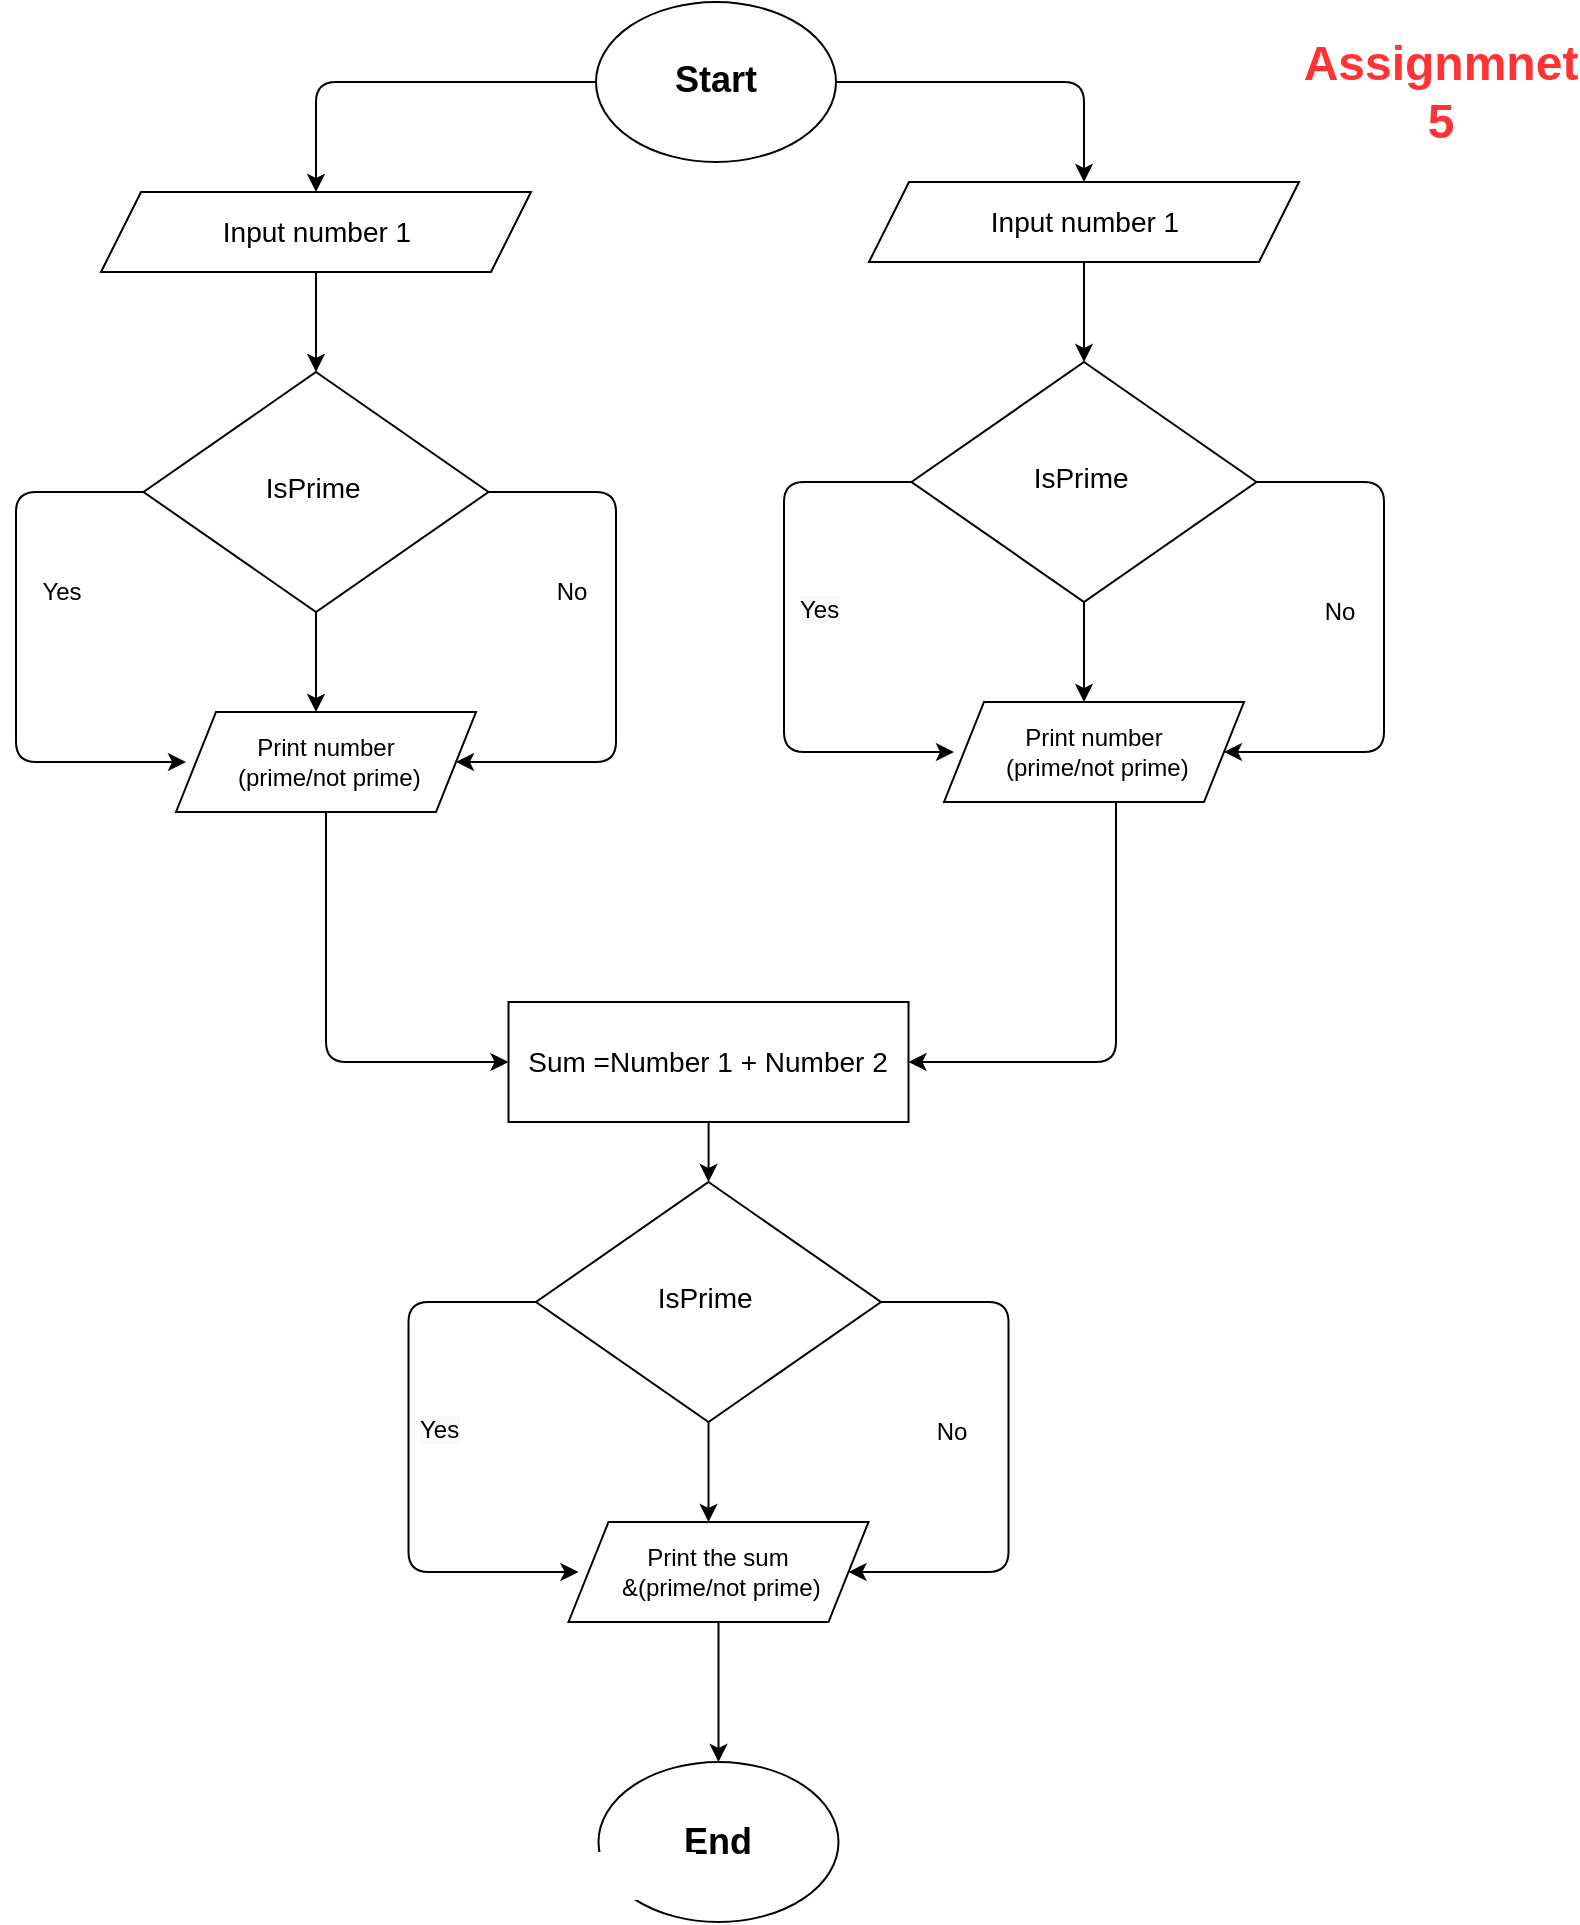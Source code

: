 <mxfile version="14.5.1" type="github">
  <diagram id="C5RBs43oDa-KdzZeNtuy" name="Page-1">
    <mxGraphModel dx="2031" dy="1089" grid="1" gridSize="10" guides="1" tooltips="1" connect="1" arrows="1" fold="1" page="1" pageScale="1" pageWidth="827" pageHeight="1169" math="0" shadow="0">
      <root>
        <mxCell id="WIyWlLk6GJQsqaUBKTNV-0" />
        <mxCell id="WIyWlLk6GJQsqaUBKTNV-1" parent="WIyWlLk6GJQsqaUBKTNV-0" />
        <mxCell id="XA0yocHklrnYQz-wXdVa-0" value="&lt;b style=&quot;line-height: 310%&quot;&gt;&lt;font style=&quot;font-size: 18px&quot;&gt;Start&lt;/font&gt;&lt;/b&gt;" style="ellipse;whiteSpace=wrap;html=1;" vertex="1" parent="WIyWlLk6GJQsqaUBKTNV-1">
          <mxGeometry x="320" y="10" width="120" height="80" as="geometry" />
        </mxCell>
        <mxCell id="XA0yocHklrnYQz-wXdVa-55" value="" style="edgeStyle=orthogonalEdgeStyle;rounded=0;orthogonalLoop=1;jettySize=auto;html=1;" edge="1" parent="WIyWlLk6GJQsqaUBKTNV-1" source="XA0yocHklrnYQz-wXdVa-5" target="XA0yocHklrnYQz-wXdVa-51">
          <mxGeometry relative="1" as="geometry" />
        </mxCell>
        <mxCell id="XA0yocHklrnYQz-wXdVa-5" value="&lt;font style=&quot;font-size: 14px&quot;&gt;Sum =Number 1 + Number 2&lt;/font&gt;" style="rounded=0;whiteSpace=wrap;html=1;" vertex="1" parent="WIyWlLk6GJQsqaUBKTNV-1">
          <mxGeometry x="276.25" y="510" width="200" height="60" as="geometry" />
        </mxCell>
        <mxCell id="XA0yocHklrnYQz-wXdVa-9" value="&lt;font style=&quot;font-size: 18px&quot;&gt;&lt;b&gt;End&lt;/b&gt;&lt;/font&gt;" style="ellipse;whiteSpace=wrap;html=1;" vertex="1" parent="WIyWlLk6GJQsqaUBKTNV-1">
          <mxGeometry x="321.25" y="890" width="120" height="80" as="geometry" />
        </mxCell>
        <mxCell id="XA0yocHklrnYQz-wXdVa-10" value="&lt;div style=&quot;padding: 0px ; margin: 0px ; color: transparent ; position: absolute ; cursor: text ; font-family: sans-serif ; background-color: rgb(255 , 255 , 255) ; left: 120.042px ; top: 925.029px ; font-size: 20px ; transform: scalex(1.055)&quot;&gt;le &lt;/div&gt;&lt;div style=&quot;padding: 0px ; margin: 0px ; color: transparent ; position: absolute ; cursor: text ; font-family: sans-serif ; background-color: rgb(255 , 255 , 255) ; left: 231.75px ; top: 926.213px ; font-size: 20px ; transform: scalex(0.954)&quot;&gt;Assignment &lt;/div&gt;&lt;div style=&quot;padding: 0px ; margin: 0px ; color: transparent ; position: absolute ; cursor: text ; font-family: sans-serif ; background-color: rgb(255 , 255 , 255) ; left: 336.8px ; top: 926.213px ; font-size: 20px&quot;&gt;3&lt;/div&gt;" style="text;html=1;strokeColor=none;fillColor=none;align=center;verticalAlign=middle;whiteSpace=wrap;rounded=0;" vertex="1" parent="WIyWlLk6GJQsqaUBKTNV-1">
          <mxGeometry x="640" y="30" width="110" height="40" as="geometry" />
        </mxCell>
        <mxCell id="XA0yocHklrnYQz-wXdVa-11" value="&lt;b&gt;&lt;font color=&quot;#ff3333&quot; style=&quot;font-size: 24px&quot;&gt;Assignmnet 5&lt;/font&gt;&lt;/b&gt;" style="text;html=1;strokeColor=none;fillColor=none;align=center;verticalAlign=middle;whiteSpace=wrap;rounded=0;" vertex="1" parent="WIyWlLk6GJQsqaUBKTNV-1">
          <mxGeometry x="675" y="30" width="135" height="50" as="geometry" />
        </mxCell>
        <mxCell id="XA0yocHklrnYQz-wXdVa-15" value="&lt;font style=&quot;font-size: 14px&quot;&gt;Input number 1&lt;br&gt;&lt;/font&gt;" style="shape=parallelogram;perimeter=parallelogramPerimeter;whiteSpace=wrap;html=1;fixedSize=1;" vertex="1" parent="WIyWlLk6GJQsqaUBKTNV-1">
          <mxGeometry x="72.5" y="105" width="215" height="40" as="geometry" />
        </mxCell>
        <mxCell id="XA0yocHklrnYQz-wXdVa-16" value="Print number&lt;br&gt;&amp;nbsp;(prime/not prime)" style="shape=parallelogram;perimeter=parallelogramPerimeter;whiteSpace=wrap;html=1;fixedSize=1;" vertex="1" parent="WIyWlLk6GJQsqaUBKTNV-1">
          <mxGeometry x="110" y="365" width="150" height="50" as="geometry" />
        </mxCell>
        <mxCell id="XA0yocHklrnYQz-wXdVa-17" value="&lt;font style=&quot;font-size: 14px&quot;&gt;IsPrime&amp;nbsp;&lt;/font&gt;" style="rhombus;whiteSpace=wrap;html=1;shadow=0;fontFamily=Helvetica;fontSize=12;align=center;strokeWidth=1;spacing=6;spacingTop=-4;" vertex="1" parent="WIyWlLk6GJQsqaUBKTNV-1">
          <mxGeometry x="93.75" y="195" width="172.5" height="120" as="geometry" />
        </mxCell>
        <mxCell id="XA0yocHklrnYQz-wXdVa-18" value="" style="endArrow=classic;html=1;exitX=0.5;exitY=1;exitDx=0;exitDy=0;" edge="1" parent="WIyWlLk6GJQsqaUBKTNV-1" source="XA0yocHklrnYQz-wXdVa-15" target="XA0yocHklrnYQz-wXdVa-17">
          <mxGeometry width="50" height="50" relative="1" as="geometry">
            <mxPoint x="300" y="385" as="sourcePoint" />
            <mxPoint x="350" y="335" as="targetPoint" />
          </mxGeometry>
        </mxCell>
        <mxCell id="XA0yocHklrnYQz-wXdVa-19" value="" style="endArrow=classic;html=1;exitX=0.5;exitY=1;exitDx=0;exitDy=0;" edge="1" parent="WIyWlLk6GJQsqaUBKTNV-1" source="XA0yocHklrnYQz-wXdVa-17">
          <mxGeometry width="50" height="50" relative="1" as="geometry">
            <mxPoint x="300" y="375" as="sourcePoint" />
            <mxPoint x="180" y="365" as="targetPoint" />
          </mxGeometry>
        </mxCell>
        <mxCell id="XA0yocHklrnYQz-wXdVa-25" value="" style="edgeStyle=segmentEdgeStyle;endArrow=classic;html=1;entryX=0;entryY=0.5;entryDx=0;entryDy=0;exitX=0;exitY=0.5;exitDx=0;exitDy=0;" edge="1" parent="WIyWlLk6GJQsqaUBKTNV-1" source="XA0yocHklrnYQz-wXdVa-17">
          <mxGeometry width="50" height="50" relative="1" as="geometry">
            <mxPoint x="90" y="255" as="sourcePoint" />
            <mxPoint x="115" y="390" as="targetPoint" />
            <Array as="points">
              <mxPoint x="30" y="255" />
              <mxPoint x="30" y="390" />
            </Array>
          </mxGeometry>
        </mxCell>
        <mxCell id="XA0yocHklrnYQz-wXdVa-26" value="" style="edgeStyle=segmentEdgeStyle;endArrow=classic;html=1;exitX=1;exitY=0.5;exitDx=0;exitDy=0;" edge="1" parent="WIyWlLk6GJQsqaUBKTNV-1" source="XA0yocHklrnYQz-wXdVa-17">
          <mxGeometry width="50" height="50" relative="1" as="geometry">
            <mxPoint x="305" y="545" as="sourcePoint" />
            <mxPoint x="250" y="390" as="targetPoint" />
            <Array as="points">
              <mxPoint x="330" y="255" />
              <mxPoint x="330" y="390" />
            </Array>
          </mxGeometry>
        </mxCell>
        <mxCell id="XA0yocHklrnYQz-wXdVa-33" value="&lt;font style=&quot;font-size: 14px&quot;&gt;Input number 1&lt;br&gt;&lt;/font&gt;" style="shape=parallelogram;perimeter=parallelogramPerimeter;whiteSpace=wrap;html=1;fixedSize=1;" vertex="1" parent="WIyWlLk6GJQsqaUBKTNV-1">
          <mxGeometry x="456.5" y="100" width="215" height="40" as="geometry" />
        </mxCell>
        <mxCell id="XA0yocHklrnYQz-wXdVa-34" value="Print number&lt;br&gt;&amp;nbsp;(prime/not prime)" style="shape=parallelogram;perimeter=parallelogramPerimeter;whiteSpace=wrap;html=1;fixedSize=1;" vertex="1" parent="WIyWlLk6GJQsqaUBKTNV-1">
          <mxGeometry x="494" y="360" width="150" height="50" as="geometry" />
        </mxCell>
        <mxCell id="XA0yocHklrnYQz-wXdVa-35" value="&lt;font style=&quot;font-size: 14px&quot;&gt;IsPrime&amp;nbsp;&lt;/font&gt;" style="rhombus;whiteSpace=wrap;html=1;shadow=0;fontFamily=Helvetica;fontSize=12;align=center;strokeWidth=1;spacing=6;spacingTop=-4;" vertex="1" parent="WIyWlLk6GJQsqaUBKTNV-1">
          <mxGeometry x="477.75" y="190" width="172.5" height="120" as="geometry" />
        </mxCell>
        <mxCell id="XA0yocHklrnYQz-wXdVa-36" value="" style="endArrow=classic;html=1;exitX=0.5;exitY=1;exitDx=0;exitDy=0;" edge="1" parent="WIyWlLk6GJQsqaUBKTNV-1" source="XA0yocHklrnYQz-wXdVa-33" target="XA0yocHklrnYQz-wXdVa-35">
          <mxGeometry width="50" height="50" relative="1" as="geometry">
            <mxPoint x="684" y="380" as="sourcePoint" />
            <mxPoint x="734" y="330" as="targetPoint" />
          </mxGeometry>
        </mxCell>
        <mxCell id="XA0yocHklrnYQz-wXdVa-37" value="" style="endArrow=classic;html=1;exitX=0.5;exitY=1;exitDx=0;exitDy=0;" edge="1" parent="WIyWlLk6GJQsqaUBKTNV-1" source="XA0yocHklrnYQz-wXdVa-35">
          <mxGeometry width="50" height="50" relative="1" as="geometry">
            <mxPoint x="684" y="370" as="sourcePoint" />
            <mxPoint x="564" y="360" as="targetPoint" />
          </mxGeometry>
        </mxCell>
        <mxCell id="XA0yocHklrnYQz-wXdVa-38" value="" style="edgeStyle=segmentEdgeStyle;endArrow=classic;html=1;entryX=0;entryY=0.5;entryDx=0;entryDy=0;exitX=0;exitY=0.5;exitDx=0;exitDy=0;" edge="1" parent="WIyWlLk6GJQsqaUBKTNV-1" source="XA0yocHklrnYQz-wXdVa-35">
          <mxGeometry width="50" height="50" relative="1" as="geometry">
            <mxPoint x="474" y="250" as="sourcePoint" />
            <mxPoint x="499" y="385" as="targetPoint" />
            <Array as="points">
              <mxPoint x="414" y="250" />
              <mxPoint x="414" y="385" />
            </Array>
          </mxGeometry>
        </mxCell>
        <mxCell id="XA0yocHklrnYQz-wXdVa-39" value="" style="edgeStyle=segmentEdgeStyle;endArrow=classic;html=1;exitX=1;exitY=0.5;exitDx=0;exitDy=0;" edge="1" parent="WIyWlLk6GJQsqaUBKTNV-1" source="XA0yocHklrnYQz-wXdVa-35">
          <mxGeometry width="50" height="50" relative="1" as="geometry">
            <mxPoint x="689" y="540" as="sourcePoint" />
            <mxPoint x="634" y="385" as="targetPoint" />
            <Array as="points">
              <mxPoint x="714" y="250" />
              <mxPoint x="714" y="385" />
            </Array>
          </mxGeometry>
        </mxCell>
        <mxCell id="XA0yocHklrnYQz-wXdVa-43" value="" style="edgeStyle=segmentEdgeStyle;endArrow=classic;html=1;exitX=0.5;exitY=1;exitDx=0;exitDy=0;entryX=0;entryY=0.5;entryDx=0;entryDy=0;" edge="1" parent="WIyWlLk6GJQsqaUBKTNV-1" source="XA0yocHklrnYQz-wXdVa-16" target="XA0yocHklrnYQz-wXdVa-5">
          <mxGeometry width="50" height="50" relative="1" as="geometry">
            <mxPoint x="160" y="560" as="sourcePoint" />
            <mxPoint x="210" y="510" as="targetPoint" />
            <Array as="points">
              <mxPoint x="185" y="540" />
            </Array>
          </mxGeometry>
        </mxCell>
        <mxCell id="XA0yocHklrnYQz-wXdVa-44" value="" style="edgeStyle=segmentEdgeStyle;endArrow=classic;html=1;entryX=1;entryY=0.5;entryDx=0;entryDy=0;" edge="1" parent="WIyWlLk6GJQsqaUBKTNV-1" source="XA0yocHklrnYQz-wXdVa-34" target="XA0yocHklrnYQz-wXdVa-5">
          <mxGeometry width="50" height="50" relative="1" as="geometry">
            <mxPoint x="530" y="540" as="sourcePoint" />
            <mxPoint x="490" y="550" as="targetPoint" />
            <Array as="points">
              <mxPoint x="580" y="540" />
            </Array>
          </mxGeometry>
        </mxCell>
        <mxCell id="XA0yocHklrnYQz-wXdVa-56" style="edgeStyle=orthogonalEdgeStyle;rounded=0;orthogonalLoop=1;jettySize=auto;html=1;entryX=0.5;entryY=0;entryDx=0;entryDy=0;" edge="1" parent="WIyWlLk6GJQsqaUBKTNV-1" source="XA0yocHklrnYQz-wXdVa-50" target="XA0yocHklrnYQz-wXdVa-9">
          <mxGeometry relative="1" as="geometry" />
        </mxCell>
        <mxCell id="XA0yocHklrnYQz-wXdVa-50" value="Print the sum&lt;br&gt;&amp;nbsp;&amp;amp;(prime/not prime)" style="shape=parallelogram;perimeter=parallelogramPerimeter;whiteSpace=wrap;html=1;fixedSize=1;" vertex="1" parent="WIyWlLk6GJQsqaUBKTNV-1">
          <mxGeometry x="306.25" y="770" width="150" height="50" as="geometry" />
        </mxCell>
        <mxCell id="XA0yocHklrnYQz-wXdVa-51" value="&lt;font style=&quot;font-size: 14px&quot;&gt;IsPrime&amp;nbsp;&lt;/font&gt;" style="rhombus;whiteSpace=wrap;html=1;shadow=0;fontFamily=Helvetica;fontSize=12;align=center;strokeWidth=1;spacing=6;spacingTop=-4;" vertex="1" parent="WIyWlLk6GJQsqaUBKTNV-1">
          <mxGeometry x="290" y="600" width="172.5" height="120" as="geometry" />
        </mxCell>
        <mxCell id="XA0yocHklrnYQz-wXdVa-52" value="" style="endArrow=classic;html=1;exitX=0.5;exitY=1;exitDx=0;exitDy=0;" edge="1" parent="WIyWlLk6GJQsqaUBKTNV-1" source="XA0yocHklrnYQz-wXdVa-51">
          <mxGeometry width="50" height="50" relative="1" as="geometry">
            <mxPoint x="496.25" y="780" as="sourcePoint" />
            <mxPoint x="376.25" y="770" as="targetPoint" />
          </mxGeometry>
        </mxCell>
        <mxCell id="XA0yocHklrnYQz-wXdVa-53" value="" style="edgeStyle=segmentEdgeStyle;endArrow=classic;html=1;entryX=0;entryY=0.5;entryDx=0;entryDy=0;exitX=0;exitY=0.5;exitDx=0;exitDy=0;" edge="1" parent="WIyWlLk6GJQsqaUBKTNV-1" source="XA0yocHklrnYQz-wXdVa-51">
          <mxGeometry width="50" height="50" relative="1" as="geometry">
            <mxPoint x="286.25" y="660" as="sourcePoint" />
            <mxPoint x="311.25" y="795" as="targetPoint" />
            <Array as="points">
              <mxPoint x="226.25" y="660" />
              <mxPoint x="226.25" y="795" />
            </Array>
          </mxGeometry>
        </mxCell>
        <mxCell id="XA0yocHklrnYQz-wXdVa-54" value="" style="edgeStyle=segmentEdgeStyle;endArrow=classic;html=1;exitX=1;exitY=0.5;exitDx=0;exitDy=0;" edge="1" parent="WIyWlLk6GJQsqaUBKTNV-1" source="XA0yocHklrnYQz-wXdVa-51">
          <mxGeometry width="50" height="50" relative="1" as="geometry">
            <mxPoint x="501.25" y="950" as="sourcePoint" />
            <mxPoint x="446.25" y="795" as="targetPoint" />
            <Array as="points">
              <mxPoint x="526.25" y="660" />
              <mxPoint x="526.25" y="795" />
            </Array>
          </mxGeometry>
        </mxCell>
        <mxCell id="XA0yocHklrnYQz-wXdVa-57" value="Yes" style="text;html=1;strokeColor=none;fillColor=none;align=center;verticalAlign=middle;whiteSpace=wrap;rounded=0;" vertex="1" parent="WIyWlLk6GJQsqaUBKTNV-1">
          <mxGeometry x="32.5" y="295" width="40" height="20" as="geometry" />
        </mxCell>
        <mxCell id="XA0yocHklrnYQz-wXdVa-58" value="&lt;span style=&quot;color: rgb(0, 0, 0); font-family: helvetica; font-size: 12px; font-style: normal; font-weight: 400; letter-spacing: normal; text-align: center; text-indent: 0px; text-transform: none; word-spacing: 0px; background-color: rgb(248, 249, 250); display: inline; float: none;&quot;&gt;Yes&lt;/span&gt;" style="text;whiteSpace=wrap;html=1;" vertex="1" parent="WIyWlLk6GJQsqaUBKTNV-1">
          <mxGeometry x="420" y="300" width="50" height="30" as="geometry" />
        </mxCell>
        <mxCell id="XA0yocHklrnYQz-wXdVa-59" value="&lt;span style=&quot;color: rgb(0, 0, 0); font-family: helvetica; font-size: 12px; font-style: normal; font-weight: 400; letter-spacing: normal; text-align: center; text-indent: 0px; text-transform: none; word-spacing: 0px; background-color: rgb(248, 249, 250); display: inline; float: none;&quot;&gt;Yes&lt;/span&gt;" style="text;whiteSpace=wrap;html=1;" vertex="1" parent="WIyWlLk6GJQsqaUBKTNV-1">
          <mxGeometry x="230" y="710" width="50" height="30" as="geometry" />
        </mxCell>
        <mxCell id="XA0yocHklrnYQz-wXdVa-62" value="No" style="text;html=1;strokeColor=none;fillColor=none;align=center;verticalAlign=middle;whiteSpace=wrap;rounded=0;" vertex="1" parent="WIyWlLk6GJQsqaUBKTNV-1">
          <mxGeometry x="671.5" y="305" width="40" height="20" as="geometry" />
        </mxCell>
        <mxCell id="XA0yocHklrnYQz-wXdVa-63" value="No" style="text;html=1;strokeColor=none;fillColor=none;align=center;verticalAlign=middle;whiteSpace=wrap;rounded=0;" vertex="1" parent="WIyWlLk6GJQsqaUBKTNV-1">
          <mxGeometry x="477.75" y="715" width="40" height="20" as="geometry" />
        </mxCell>
        <mxCell id="XA0yocHklrnYQz-wXdVa-64" value="No" style="text;html=1;strokeColor=none;fillColor=none;align=center;verticalAlign=middle;whiteSpace=wrap;rounded=0;" vertex="1" parent="WIyWlLk6GJQsqaUBKTNV-1">
          <mxGeometry x="287.5" y="295" width="40" height="20" as="geometry" />
        </mxCell>
        <mxCell id="XA0yocHklrnYQz-wXdVa-66" value="" style="edgeStyle=segmentEdgeStyle;endArrow=classic;html=1;exitX=0;exitY=0.5;exitDx=0;exitDy=0;" edge="1" parent="WIyWlLk6GJQsqaUBKTNV-1" source="XA0yocHklrnYQz-wXdVa-0" target="XA0yocHklrnYQz-wXdVa-15">
          <mxGeometry width="50" height="50" relative="1" as="geometry">
            <mxPoint x="310" y="50" as="sourcePoint" />
            <mxPoint x="260" y="40" as="targetPoint" />
            <Array as="points">
              <mxPoint x="180" y="50" />
            </Array>
          </mxGeometry>
        </mxCell>
        <mxCell id="XA0yocHklrnYQz-wXdVa-68" value="" style="edgeStyle=segmentEdgeStyle;endArrow=classic;html=1;exitX=1;exitY=0.5;exitDx=0;exitDy=0;entryX=0.5;entryY=0;entryDx=0;entryDy=0;" edge="1" parent="WIyWlLk6GJQsqaUBKTNV-1" source="XA0yocHklrnYQz-wXdVa-0" target="XA0yocHklrnYQz-wXdVa-33">
          <mxGeometry width="50" height="50" relative="1" as="geometry">
            <mxPoint x="520" y="80" as="sourcePoint" />
            <mxPoint x="570" y="30" as="targetPoint" />
          </mxGeometry>
        </mxCell>
      </root>
    </mxGraphModel>
  </diagram>
</mxfile>
